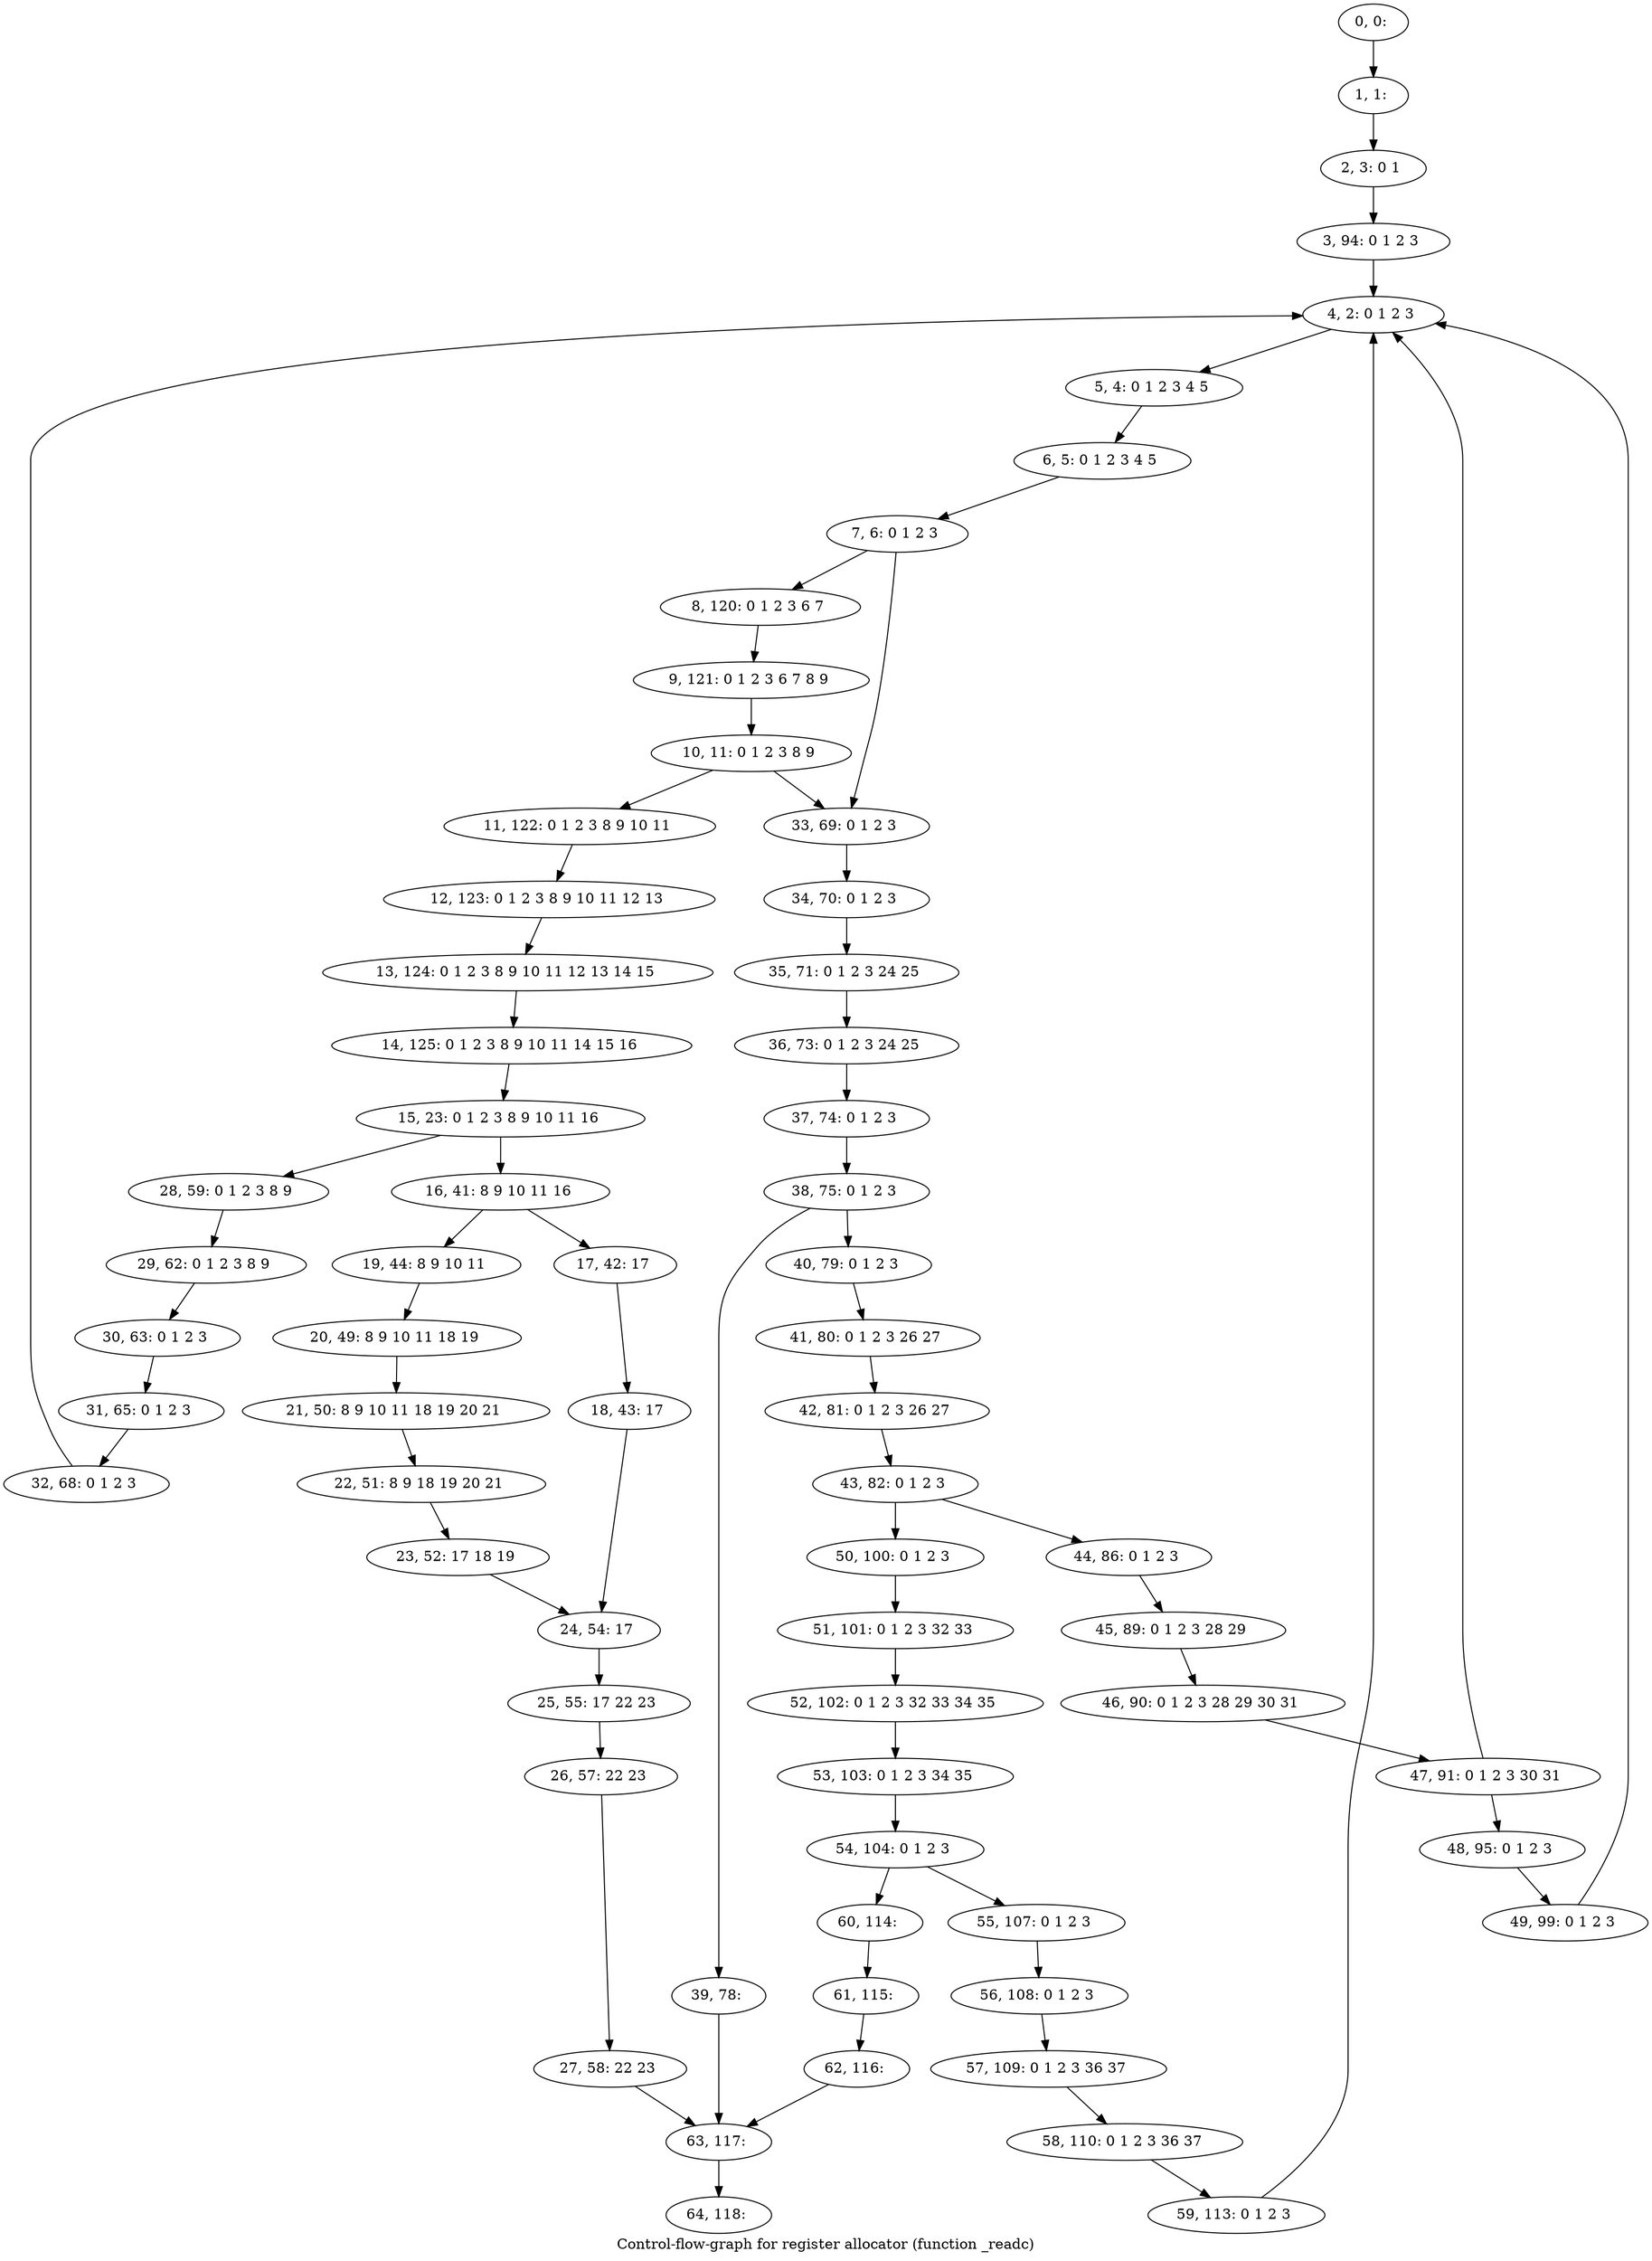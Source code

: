 digraph G {
graph [label="Control-flow-graph for register allocator (function _readc)"]
0[label="0, 0: "];
1[label="1, 1: "];
2[label="2, 3: 0 1 "];
3[label="3, 94: 0 1 2 3 "];
4[label="4, 2: 0 1 2 3 "];
5[label="5, 4: 0 1 2 3 4 5 "];
6[label="6, 5: 0 1 2 3 4 5 "];
7[label="7, 6: 0 1 2 3 "];
8[label="8, 120: 0 1 2 3 6 7 "];
9[label="9, 121: 0 1 2 3 6 7 8 9 "];
10[label="10, 11: 0 1 2 3 8 9 "];
11[label="11, 122: 0 1 2 3 8 9 10 11 "];
12[label="12, 123: 0 1 2 3 8 9 10 11 12 13 "];
13[label="13, 124: 0 1 2 3 8 9 10 11 12 13 14 15 "];
14[label="14, 125: 0 1 2 3 8 9 10 11 14 15 16 "];
15[label="15, 23: 0 1 2 3 8 9 10 11 16 "];
16[label="16, 41: 8 9 10 11 16 "];
17[label="17, 42: 17 "];
18[label="18, 43: 17 "];
19[label="19, 44: 8 9 10 11 "];
20[label="20, 49: 8 9 10 11 18 19 "];
21[label="21, 50: 8 9 10 11 18 19 20 21 "];
22[label="22, 51: 8 9 18 19 20 21 "];
23[label="23, 52: 17 18 19 "];
24[label="24, 54: 17 "];
25[label="25, 55: 17 22 23 "];
26[label="26, 57: 22 23 "];
27[label="27, 58: 22 23 "];
28[label="28, 59: 0 1 2 3 8 9 "];
29[label="29, 62: 0 1 2 3 8 9 "];
30[label="30, 63: 0 1 2 3 "];
31[label="31, 65: 0 1 2 3 "];
32[label="32, 68: 0 1 2 3 "];
33[label="33, 69: 0 1 2 3 "];
34[label="34, 70: 0 1 2 3 "];
35[label="35, 71: 0 1 2 3 24 25 "];
36[label="36, 73: 0 1 2 3 24 25 "];
37[label="37, 74: 0 1 2 3 "];
38[label="38, 75: 0 1 2 3 "];
39[label="39, 78: "];
40[label="40, 79: 0 1 2 3 "];
41[label="41, 80: 0 1 2 3 26 27 "];
42[label="42, 81: 0 1 2 3 26 27 "];
43[label="43, 82: 0 1 2 3 "];
44[label="44, 86: 0 1 2 3 "];
45[label="45, 89: 0 1 2 3 28 29 "];
46[label="46, 90: 0 1 2 3 28 29 30 31 "];
47[label="47, 91: 0 1 2 3 30 31 "];
48[label="48, 95: 0 1 2 3 "];
49[label="49, 99: 0 1 2 3 "];
50[label="50, 100: 0 1 2 3 "];
51[label="51, 101: 0 1 2 3 32 33 "];
52[label="52, 102: 0 1 2 3 32 33 34 35 "];
53[label="53, 103: 0 1 2 3 34 35 "];
54[label="54, 104: 0 1 2 3 "];
55[label="55, 107: 0 1 2 3 "];
56[label="56, 108: 0 1 2 3 "];
57[label="57, 109: 0 1 2 3 36 37 "];
58[label="58, 110: 0 1 2 3 36 37 "];
59[label="59, 113: 0 1 2 3 "];
60[label="60, 114: "];
61[label="61, 115: "];
62[label="62, 116: "];
63[label="63, 117: "];
64[label="64, 118: "];
0->1 ;
1->2 ;
2->3 ;
3->4 ;
4->5 ;
5->6 ;
6->7 ;
7->8 ;
7->33 ;
8->9 ;
9->10 ;
10->11 ;
10->33 ;
11->12 ;
12->13 ;
13->14 ;
14->15 ;
15->16 ;
15->28 ;
16->17 ;
16->19 ;
17->18 ;
18->24 ;
19->20 ;
20->21 ;
21->22 ;
22->23 ;
23->24 ;
24->25 ;
25->26 ;
26->27 ;
27->63 ;
28->29 ;
29->30 ;
30->31 ;
31->32 ;
32->4 ;
33->34 ;
34->35 ;
35->36 ;
36->37 ;
37->38 ;
38->39 ;
38->40 ;
39->63 ;
40->41 ;
41->42 ;
42->43 ;
43->44 ;
43->50 ;
44->45 ;
45->46 ;
46->47 ;
47->48 ;
47->4 ;
48->49 ;
49->4 ;
50->51 ;
51->52 ;
52->53 ;
53->54 ;
54->55 ;
54->60 ;
55->56 ;
56->57 ;
57->58 ;
58->59 ;
59->4 ;
60->61 ;
61->62 ;
62->63 ;
63->64 ;
}
